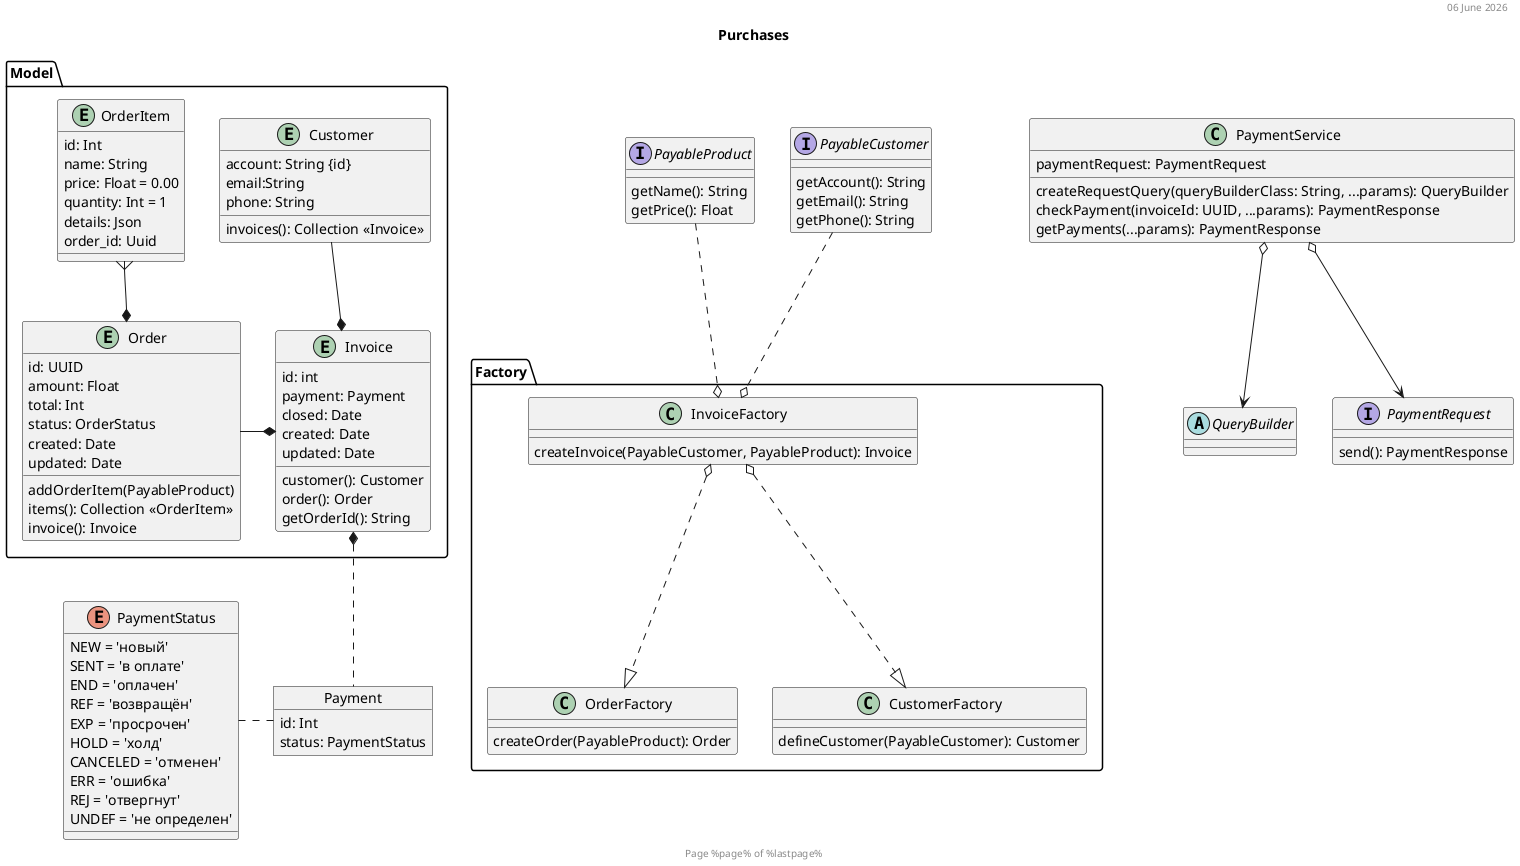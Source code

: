 @startuml
'https://plantuml.com/class-diagram

header %date("dd MMMM YYYY")
footer Page %page% of %lastpage%

title Purchases

namespace Model {
    entity OrderItem {
        id: Int
        name: String
        price: Float = 0.00
        quantity: Int = 1
        details: Json
        order_id: Uuid
    }
    entity Order {
        id: UUID
        amount: Float
        total: Int
        status: OrderStatus
        created: Date
        updated: Date
        addOrderItem(PayableProduct)
        items(): Collection <<OrderItem>>
        invoice(): Invoice
    }
    entity Customer {
        account: String {id}
        email:String
        phone: String
        invoices(): Collection <<Invoice>>
    }
    entity Invoice {
        id: int
        payment: Payment
        closed: Date
        created: Date
        updated: Date
        customer(): Customer
        order(): Order
        getOrderId(): String
    }
}

object Payment {
    id: Int
    status: PaymentStatus
}
enum PaymentStatus {
    NEW = 'новый'
    SENT = 'в оплате'
    END = 'оплачен'
    REF = 'возвращён'
    EXP = 'просрочен'
    HOLD = 'холд'
    CANCELED = 'отменен'
    ERR = 'ошибка'
    REJ = 'отвергнут'
    UNDEF = 'не определен'
}

interface PayableProduct {
    getName(): String
    getPrice(): Float
}
interface PayableCustomer {
    getAccount(): String
    getEmail(): String
    getPhone(): String
}

namespace Factory {
    class OrderFactory {
        createOrder(PayableProduct): Order
    }
    class CustomerFactory {
        defineCustomer(PayableCustomer): Customer
    }
    class InvoiceFactory {
        createInvoice(PayableCustomer, PayableProduct): Invoice
    }
}


class PaymentService {
    paymentRequest: PaymentRequest
    createRequestQuery(queryBuilderClass: String, ...params): QueryBuilder
    checkPayment(invoiceId: UUID, ...params): PaymentResponse
    getPayments(...params): PaymentResponse
}
abstract QueryBuilder
interface PaymentRequest {
    send(): PaymentResponse
}

'interface PaymentResponse
'enum OrderStatus

OrderItem }--* Order
Order -* Invoice
Customer --* Invoice
Invoice *.. Payment

PaymentStatus . Payment

PayableProduct .down.o Factory.InvoiceFactory
PayableCustomer .down.o Factory.InvoiceFactory

Factory.InvoiceFactory o.down.|> Factory.CustomerFactory
Factory.InvoiceFactory o.down.|> Factory.OrderFactory

'PayableCustomer <|... Customer
'PayableProduct }..o OrderFactory
'OrderFactory --> Order: create

'Customer ..o InvoiceFactory
'Order ..o InvoiceFactory
'Order .OrderStatus

'PaymentService o.. Invoice
'Invoice <- InvoiceFactory: create
'PaymentStatus . Payment

PaymentService o--> QueryBuilder
PaymentService o--> PaymentRequest

@enduml